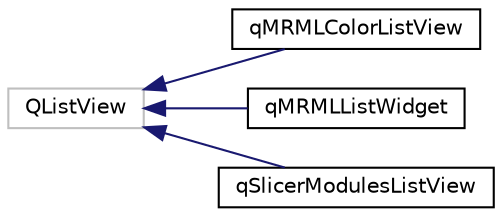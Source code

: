 digraph "Graphical Class Hierarchy"
{
  bgcolor="transparent";
  edge [fontname="Helvetica",fontsize="10",labelfontname="Helvetica",labelfontsize="10"];
  node [fontname="Helvetica",fontsize="10",shape=record];
  rankdir="LR";
  Node822 [label="QListView",height=0.2,width=0.4,color="grey75"];
  Node822 -> Node0 [dir="back",color="midnightblue",fontsize="10",style="solid",fontname="Helvetica"];
  Node0 [label="qMRMLColorListView",height=0.2,width=0.4,color="black",URL="$classqMRMLColorListView.html"];
  Node822 -> Node824 [dir="back",color="midnightblue",fontsize="10",style="solid",fontname="Helvetica"];
  Node824 [label="qMRMLListWidget",height=0.2,width=0.4,color="black",URL="$classqMRMLListWidget.html"];
  Node822 -> Node825 [dir="back",color="midnightblue",fontsize="10",style="solid",fontname="Helvetica"];
  Node825 [label="qSlicerModulesListView",height=0.2,width=0.4,color="black",URL="$classqSlicerModulesListView.html"];
}
